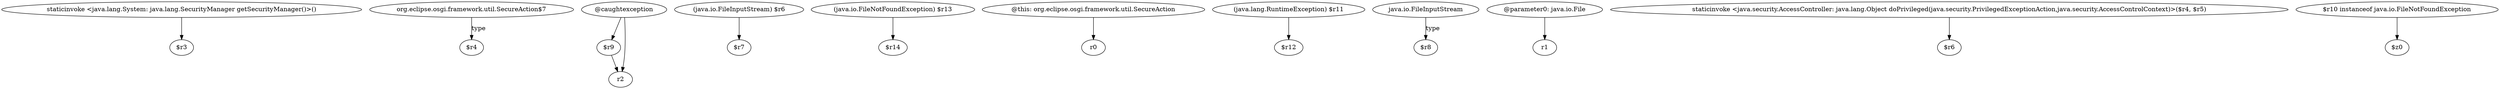 digraph g {
0[label="staticinvoke <java.lang.System: java.lang.SecurityManager getSecurityManager()>()"]
1[label="$r3"]
0->1[label=""]
2[label="org.eclipse.osgi.framework.util.SecureAction$7"]
3[label="$r4"]
2->3[label="type"]
4[label="@caughtexception"]
5[label="$r9"]
4->5[label=""]
6[label="(java.io.FileInputStream) $r6"]
7[label="$r7"]
6->7[label=""]
8[label="r2"]
5->8[label=""]
9[label="(java.io.FileNotFoundException) $r13"]
10[label="$r14"]
9->10[label=""]
11[label="@this: org.eclipse.osgi.framework.util.SecureAction"]
12[label="r0"]
11->12[label=""]
13[label="(java.lang.RuntimeException) $r11"]
14[label="$r12"]
13->14[label=""]
15[label="java.io.FileInputStream"]
16[label="$r8"]
15->16[label="type"]
17[label="@parameter0: java.io.File"]
18[label="r1"]
17->18[label=""]
19[label="staticinvoke <java.security.AccessController: java.lang.Object doPrivileged(java.security.PrivilegedExceptionAction,java.security.AccessControlContext)>($r4, $r5)"]
20[label="$r6"]
19->20[label=""]
4->8[label=""]
21[label="$r10 instanceof java.io.FileNotFoundException"]
22[label="$z0"]
21->22[label=""]
}